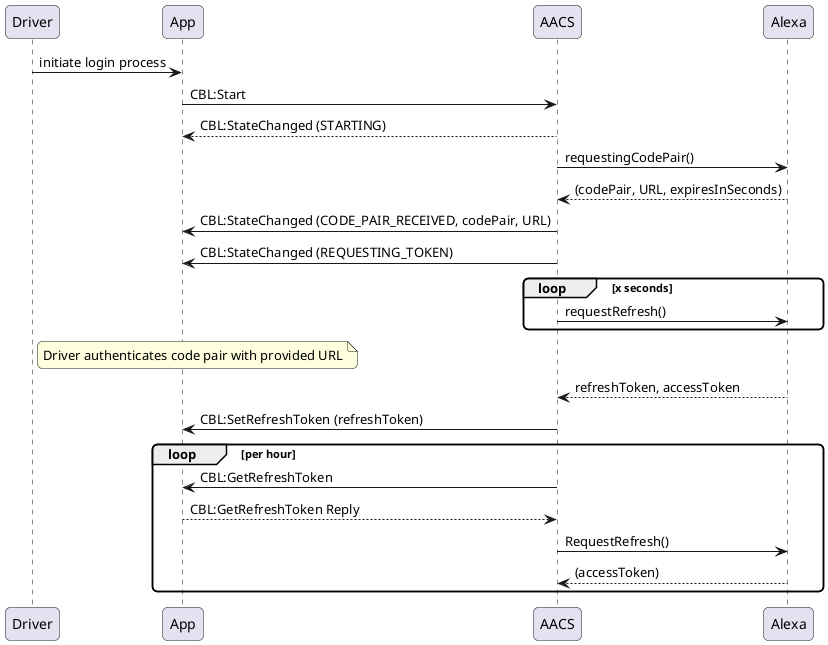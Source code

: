 @startuml
skinparam roundcorner 10
participant Driver 
participant App
participant AACS
participant Alexa 
Driver->App: initiate login process
App->AACS: CBL:Start
AACS-->App: CBL:StateChanged (STARTING)
AACS->Alexa: requestingCodePair()
Alexa-->AACS: (codePair, URL, expiresInSeconds)
AACS->App: CBL:StateChanged (CODE_PAIR_RECEIVED, codePair, URL)
AACS->App: CBL:StateChanged (REQUESTING_TOKEN)
loop x seconds
    AACS->Alexa: requestRefresh()
end
note right of Driver: Driver authenticates code pair with provided URL
Alexa-->AACS: refreshToken, accessToken
AACS->App: CBL:SetRefreshToken (refreshToken)
loop per hour
    AACS->App: CBL:GetRefreshToken
    App-->AACS: CBL:GetRefreshToken Reply
    AACS->Alexa: RequestRefresh()
    Alexa-->AACS: (accessToken)
end
@enduml